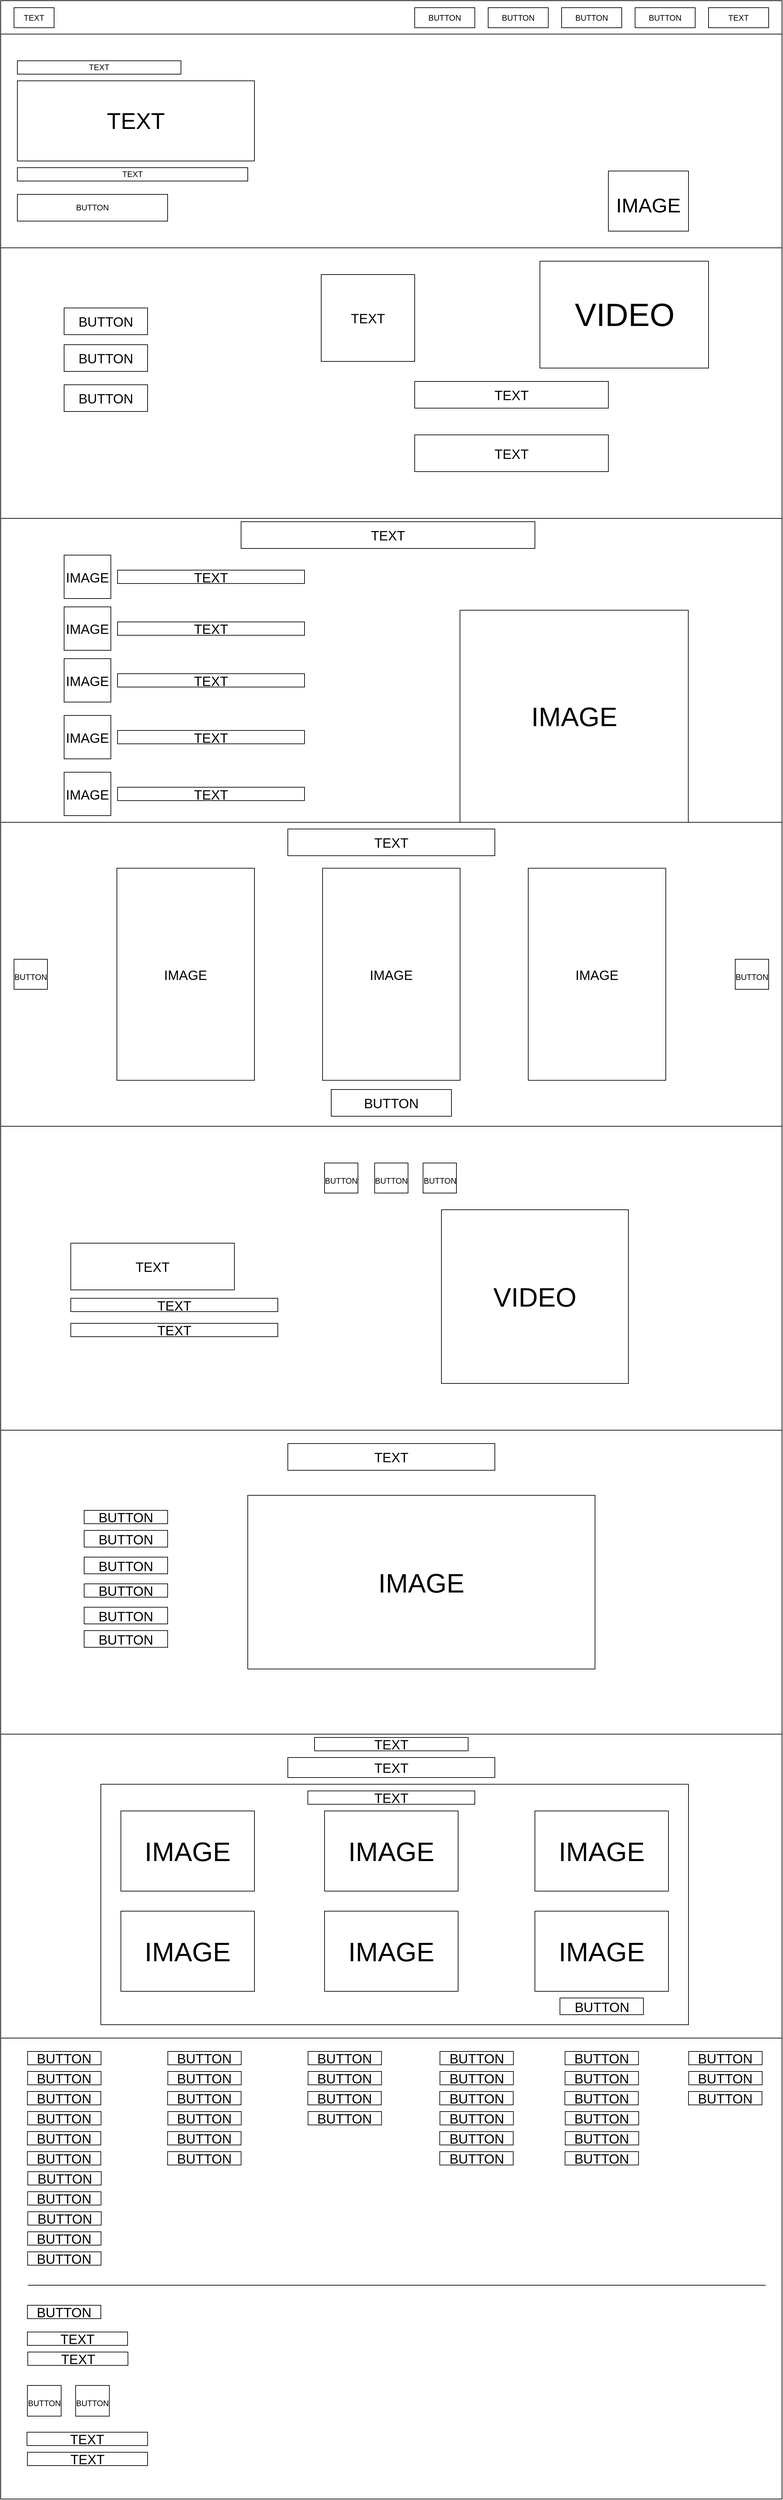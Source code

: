 <mxfile version="21.5.0" type="device">
  <diagram name="Страница 1" id="lVOjMPqvB3OVgL1nsw0Q">
    <mxGraphModel dx="1800" dy="958" grid="1" gridSize="10" guides="1" tooltips="1" connect="1" arrows="1" fold="1" page="1" pageScale="1" pageWidth="827" pageHeight="1169" math="0" shadow="0">
      <root>
        <mxCell id="0" />
        <mxCell id="1" parent="0" />
        <mxCell id="rLwI7hU8ghGMNSgPjJ39-1" value="" style="rounded=0;whiteSpace=wrap;html=1;" parent="1" vertex="1">
          <mxGeometry x="80" y="70" width="1170" height="51" as="geometry" />
        </mxCell>
        <mxCell id="rLwI7hU8ghGMNSgPjJ39-2" value="TEXT" style="rounded=0;whiteSpace=wrap;html=1;" parent="1" vertex="1">
          <mxGeometry x="100" y="80.5" width="60" height="30" as="geometry" />
        </mxCell>
        <mxCell id="rLwI7hU8ghGMNSgPjJ39-8" value="BUTTON" style="rounded=0;whiteSpace=wrap;html=1;" parent="1" vertex="1">
          <mxGeometry x="1030" y="80.5" width="90" height="30" as="geometry" />
        </mxCell>
        <mxCell id="rLwI7hU8ghGMNSgPjJ39-9" value="BUTTON" style="rounded=0;whiteSpace=wrap;html=1;" parent="1" vertex="1">
          <mxGeometry x="920" y="80.5" width="90" height="30" as="geometry" />
        </mxCell>
        <mxCell id="rLwI7hU8ghGMNSgPjJ39-10" value="" style="rounded=0;whiteSpace=wrap;html=1;" parent="1" vertex="1">
          <mxGeometry x="80" y="120" width="1170" height="320" as="geometry" />
        </mxCell>
        <mxCell id="rLwI7hU8ghGMNSgPjJ39-11" value="TEXT" style="rounded=0;whiteSpace=wrap;html=1;fontSize=34;" parent="1" vertex="1">
          <mxGeometry x="105" y="190" width="355" height="120" as="geometry" />
        </mxCell>
        <mxCell id="rLwI7hU8ghGMNSgPjJ39-12" value="TEXT" style="rounded=0;whiteSpace=wrap;html=1;" parent="1" vertex="1">
          <mxGeometry x="105" y="320" width="345" height="20" as="geometry" />
        </mxCell>
        <mxCell id="rLwI7hU8ghGMNSgPjJ39-13" value="BUTTON" style="rounded=0;whiteSpace=wrap;html=1;" parent="1" vertex="1">
          <mxGeometry x="105" y="360" width="225" height="40" as="geometry" />
        </mxCell>
        <mxCell id="rLwI7hU8ghGMNSgPjJ39-14" value="&lt;font style=&quot;font-size: 30px;&quot;&gt;IMAGE&lt;/font&gt;" style="rounded=0;whiteSpace=wrap;html=1;fontSize=48;" parent="1" vertex="1">
          <mxGeometry x="990" y="325" width="120" height="90" as="geometry" />
        </mxCell>
        <mxCell id="rLwI7hU8ghGMNSgPjJ39-16" value="" style="rounded=0;whiteSpace=wrap;html=1;" parent="1" vertex="1">
          <mxGeometry x="80" y="440" width="1170" height="405" as="geometry" />
        </mxCell>
        <mxCell id="rLwI7hU8ghGMNSgPjJ39-17" value="VIDEO" style="rounded=0;whiteSpace=wrap;html=1;fontSize=48;" parent="1" vertex="1">
          <mxGeometry x="887.5" y="460" width="252.5" height="160" as="geometry" />
        </mxCell>
        <mxCell id="rLwI7hU8ghGMNSgPjJ39-20" value="BUTTON" style="rounded=0;whiteSpace=wrap;html=1;fontSize=20;" parent="1" vertex="1">
          <mxGeometry x="175" y="585" width="125" height="40" as="geometry" />
        </mxCell>
        <mxCell id="rLwI7hU8ghGMNSgPjJ39-21" value="TEXT" style="rounded=0;whiteSpace=wrap;html=1;fontSize=20;" parent="1" vertex="1">
          <mxGeometry x="700" y="640" width="290" height="40" as="geometry" />
        </mxCell>
        <mxCell id="rLwI7hU8ghGMNSgPjJ39-22" value="TEXT" style="rounded=0;whiteSpace=wrap;html=1;fontSize=20;" parent="1" vertex="1">
          <mxGeometry x="560" y="480" width="140" height="130" as="geometry" />
        </mxCell>
        <mxCell id="rLwI7hU8ghGMNSgPjJ39-25" value="TEXT" style="rounded=0;whiteSpace=wrap;html=1;fontSize=20;" parent="1" vertex="1">
          <mxGeometry x="700" y="720" width="290" height="55" as="geometry" />
        </mxCell>
        <mxCell id="YNnDj2XPzIRengbEFi6l-1" value="BUTTON" style="rounded=0;whiteSpace=wrap;html=1;" vertex="1" parent="1">
          <mxGeometry x="810" y="80.5" width="90" height="30" as="geometry" />
        </mxCell>
        <mxCell id="YNnDj2XPzIRengbEFi6l-2" value="BUTTON" style="rounded=0;whiteSpace=wrap;html=1;" vertex="1" parent="1">
          <mxGeometry x="700" y="80.5" width="90" height="30" as="geometry" />
        </mxCell>
        <mxCell id="YNnDj2XPzIRengbEFi6l-3" value="TEXT" style="rounded=0;whiteSpace=wrap;html=1;" vertex="1" parent="1">
          <mxGeometry x="1140" y="80.5" width="90" height="30" as="geometry" />
        </mxCell>
        <mxCell id="YNnDj2XPzIRengbEFi6l-4" value="TEXT" style="rounded=0;whiteSpace=wrap;html=1;" vertex="1" parent="1">
          <mxGeometry x="105" y="160" width="245" height="20" as="geometry" />
        </mxCell>
        <mxCell id="YNnDj2XPzIRengbEFi6l-5" value="BUTTON" style="rounded=0;whiteSpace=wrap;html=1;fontSize=20;" vertex="1" parent="1">
          <mxGeometry x="175" y="645" width="125" height="40" as="geometry" />
        </mxCell>
        <mxCell id="YNnDj2XPzIRengbEFi6l-6" value="BUTTON" style="rounded=0;whiteSpace=wrap;html=1;fontSize=20;" vertex="1" parent="1">
          <mxGeometry x="175" y="530" width="125" height="40" as="geometry" />
        </mxCell>
        <mxCell id="YNnDj2XPzIRengbEFi6l-9" value="" style="rounded=0;whiteSpace=wrap;html=1;" vertex="1" parent="1">
          <mxGeometry x="80" y="845" width="1170" height="455" as="geometry" />
        </mxCell>
        <mxCell id="YNnDj2XPzIRengbEFi6l-10" value="TEXT" style="rounded=0;whiteSpace=wrap;html=1;fontSize=20;" vertex="1" parent="1">
          <mxGeometry x="255" y="1000" width="280" height="20" as="geometry" />
        </mxCell>
        <mxCell id="YNnDj2XPzIRengbEFi6l-11" value="IMAGE" style="rounded=0;whiteSpace=wrap;html=1;fontSize=20;" vertex="1" parent="1">
          <mxGeometry x="175" y="977.5" width="70" height="65" as="geometry" />
        </mxCell>
        <mxCell id="YNnDj2XPzIRengbEFi6l-12" value="TEXT" style="rounded=0;whiteSpace=wrap;html=1;fontSize=20;" vertex="1" parent="1">
          <mxGeometry x="440" y="850" width="440" height="40" as="geometry" />
        </mxCell>
        <mxCell id="YNnDj2XPzIRengbEFi6l-13" value="TEXT" style="rounded=0;whiteSpace=wrap;html=1;fontSize=20;" vertex="1" parent="1">
          <mxGeometry x="255" y="1077.5" width="280" height="20" as="geometry" />
        </mxCell>
        <mxCell id="YNnDj2XPzIRengbEFi6l-14" value="IMAGE" style="rounded=0;whiteSpace=wrap;html=1;fontSize=20;" vertex="1" parent="1">
          <mxGeometry x="175" y="1055" width="70" height="65" as="geometry" />
        </mxCell>
        <mxCell id="YNnDj2XPzIRengbEFi6l-15" value="TEXT" style="rounded=0;whiteSpace=wrap;html=1;fontSize=20;" vertex="1" parent="1">
          <mxGeometry x="255" y="1162.5" width="280" height="20" as="geometry" />
        </mxCell>
        <mxCell id="YNnDj2XPzIRengbEFi6l-16" value="IMAGE" style="rounded=0;whiteSpace=wrap;html=1;fontSize=20;" vertex="1" parent="1">
          <mxGeometry x="175" y="1140" width="70" height="65" as="geometry" />
        </mxCell>
        <mxCell id="YNnDj2XPzIRengbEFi6l-17" value="TEXT" style="rounded=0;whiteSpace=wrap;html=1;fontSize=20;" vertex="1" parent="1">
          <mxGeometry x="255" y="1247.5" width="280" height="20" as="geometry" />
        </mxCell>
        <mxCell id="YNnDj2XPzIRengbEFi6l-18" value="IMAGE" style="rounded=0;whiteSpace=wrap;html=1;fontSize=20;" vertex="1" parent="1">
          <mxGeometry x="175" y="1225" width="70" height="65" as="geometry" />
        </mxCell>
        <mxCell id="YNnDj2XPzIRengbEFi6l-19" value="TEXT" style="rounded=0;whiteSpace=wrap;html=1;fontSize=20;" vertex="1" parent="1">
          <mxGeometry x="255" y="922.5" width="280" height="20" as="geometry" />
        </mxCell>
        <mxCell id="YNnDj2XPzIRengbEFi6l-20" value="IMAGE" style="rounded=0;whiteSpace=wrap;html=1;fontSize=20;" vertex="1" parent="1">
          <mxGeometry x="175" y="900" width="70" height="65" as="geometry" />
        </mxCell>
        <mxCell id="YNnDj2XPzIRengbEFi6l-22" value="&lt;font style=&quot;font-size: 40px;&quot;&gt;IMAGE&lt;/font&gt;" style="rounded=0;whiteSpace=wrap;html=1;fontSize=20;" vertex="1" parent="1">
          <mxGeometry x="767.78" y="982.5" width="341.93" height="317.5" as="geometry" />
        </mxCell>
        <mxCell id="YNnDj2XPzIRengbEFi6l-23" value="" style="rounded=0;whiteSpace=wrap;html=1;" vertex="1" parent="1">
          <mxGeometry x="80" y="1300" width="1170" height="455" as="geometry" />
        </mxCell>
        <mxCell id="YNnDj2XPzIRengbEFi6l-24" value="TEXT" style="rounded=0;whiteSpace=wrap;html=1;fontSize=20;" vertex="1" parent="1">
          <mxGeometry x="510" y="1310" width="310" height="40" as="geometry" />
        </mxCell>
        <mxCell id="YNnDj2XPzIRengbEFi6l-25" value="&lt;font style=&quot;font-size: 12px;&quot;&gt;BUTTON&lt;/font&gt;" style="rounded=0;whiteSpace=wrap;html=1;fontSize=20;" vertex="1" parent="1">
          <mxGeometry x="100" y="1505" width="50" height="45" as="geometry" />
        </mxCell>
        <mxCell id="YNnDj2XPzIRengbEFi6l-26" value="&lt;font style=&quot;font-size: 12px;&quot;&gt;BUTTON&lt;/font&gt;" style="rounded=0;whiteSpace=wrap;html=1;fontSize=20;" vertex="1" parent="1">
          <mxGeometry x="1180" y="1505" width="50" height="45" as="geometry" />
        </mxCell>
        <mxCell id="YNnDj2XPzIRengbEFi6l-27" value="IMAGE" style="rounded=0;whiteSpace=wrap;html=1;fontSize=20;" vertex="1" parent="1">
          <mxGeometry x="254.04" y="1368.75" width="205.96" height="317.5" as="geometry" />
        </mxCell>
        <mxCell id="YNnDj2XPzIRengbEFi6l-28" value="IMAGE" style="rounded=0;whiteSpace=wrap;html=1;fontSize=20;" vertex="1" parent="1">
          <mxGeometry x="562.02" y="1368.75" width="205.96" height="317.5" as="geometry" />
        </mxCell>
        <mxCell id="YNnDj2XPzIRengbEFi6l-29" value="IMAGE" style="rounded=0;whiteSpace=wrap;html=1;fontSize=20;" vertex="1" parent="1">
          <mxGeometry x="870" y="1368.75" width="205.96" height="317.5" as="geometry" />
        </mxCell>
        <mxCell id="YNnDj2XPzIRengbEFi6l-30" value="BUTTON" style="rounded=0;whiteSpace=wrap;html=1;fontSize=20;" vertex="1" parent="1">
          <mxGeometry x="575" y="1700" width="180" height="40" as="geometry" />
        </mxCell>
        <mxCell id="YNnDj2XPzIRengbEFi6l-31" value="" style="rounded=0;whiteSpace=wrap;html=1;" vertex="1" parent="1">
          <mxGeometry x="80" y="1755" width="1170" height="455" as="geometry" />
        </mxCell>
        <mxCell id="YNnDj2XPzIRengbEFi6l-32" value="&lt;font style=&quot;font-size: 12px;&quot;&gt;BUTTON&lt;/font&gt;" style="rounded=0;whiteSpace=wrap;html=1;fontSize=20;" vertex="1" parent="1">
          <mxGeometry x="640" y="1810" width="50" height="45" as="geometry" />
        </mxCell>
        <mxCell id="YNnDj2XPzIRengbEFi6l-33" value="&lt;font style=&quot;font-size: 12px;&quot;&gt;BUTTON&lt;/font&gt;" style="rounded=0;whiteSpace=wrap;html=1;fontSize=20;" vertex="1" parent="1">
          <mxGeometry x="565" y="1810" width="50" height="45" as="geometry" />
        </mxCell>
        <mxCell id="YNnDj2XPzIRengbEFi6l-34" value="&lt;font style=&quot;font-size: 12px;&quot;&gt;BUTTON&lt;/font&gt;" style="rounded=0;whiteSpace=wrap;html=1;fontSize=20;" vertex="1" parent="1">
          <mxGeometry x="712.5" y="1810" width="50" height="45" as="geometry" />
        </mxCell>
        <mxCell id="YNnDj2XPzIRengbEFi6l-35" value="TEXT" style="rounded=0;whiteSpace=wrap;html=1;fontSize=20;" vertex="1" parent="1">
          <mxGeometry x="185" y="1930" width="245" height="70" as="geometry" />
        </mxCell>
        <mxCell id="YNnDj2XPzIRengbEFi6l-36" value="TEXT" style="rounded=0;whiteSpace=wrap;html=1;fontSize=20;" vertex="1" parent="1">
          <mxGeometry x="185" y="2050" width="310" height="20" as="geometry" />
        </mxCell>
        <mxCell id="YNnDj2XPzIRengbEFi6l-37" value="TEXT" style="rounded=0;whiteSpace=wrap;html=1;fontSize=20;" vertex="1" parent="1">
          <mxGeometry x="185" y="2012.5" width="310" height="20" as="geometry" />
        </mxCell>
        <mxCell id="YNnDj2XPzIRengbEFi6l-38" value="&lt;font style=&quot;font-size: 40px;&quot;&gt;VIDEO&lt;/font&gt;" style="rounded=0;whiteSpace=wrap;html=1;fontSize=20;" vertex="1" parent="1">
          <mxGeometry x="740" y="1880" width="280.01" height="260" as="geometry" />
        </mxCell>
        <mxCell id="YNnDj2XPzIRengbEFi6l-39" value="" style="rounded=0;whiteSpace=wrap;html=1;" vertex="1" parent="1">
          <mxGeometry x="80" y="2210" width="1170" height="455" as="geometry" />
        </mxCell>
        <mxCell id="YNnDj2XPzIRengbEFi6l-40" value="TEXT" style="rounded=0;whiteSpace=wrap;html=1;fontSize=20;" vertex="1" parent="1">
          <mxGeometry x="510" y="2230" width="310" height="40" as="geometry" />
        </mxCell>
        <mxCell id="YNnDj2XPzIRengbEFi6l-41" value="BUTTON" style="rounded=0;whiteSpace=wrap;html=1;fontSize=20;" vertex="1" parent="1">
          <mxGeometry x="205" y="2360" width="125" height="25" as="geometry" />
        </mxCell>
        <mxCell id="YNnDj2XPzIRengbEFi6l-42" value="BUTTON" style="rounded=0;whiteSpace=wrap;html=1;fontSize=20;" vertex="1" parent="1">
          <mxGeometry x="205" y="2400" width="125" height="25" as="geometry" />
        </mxCell>
        <mxCell id="YNnDj2XPzIRengbEFi6l-43" value="BUTTON" style="rounded=0;whiteSpace=wrap;html=1;fontSize=20;" vertex="1" parent="1">
          <mxGeometry x="205" y="2330" width="125" height="20" as="geometry" />
        </mxCell>
        <mxCell id="YNnDj2XPzIRengbEFi6l-44" value="BUTTON" style="rounded=0;whiteSpace=wrap;html=1;fontSize=20;" vertex="1" parent="1">
          <mxGeometry x="205" y="2475" width="125" height="25" as="geometry" />
        </mxCell>
        <mxCell id="YNnDj2XPzIRengbEFi6l-45" value="BUTTON" style="rounded=0;whiteSpace=wrap;html=1;fontSize=20;" vertex="1" parent="1">
          <mxGeometry x="205" y="2510" width="125" height="25" as="geometry" />
        </mxCell>
        <mxCell id="YNnDj2XPzIRengbEFi6l-46" value="BUTTON" style="rounded=0;whiteSpace=wrap;html=1;fontSize=20;" vertex="1" parent="1">
          <mxGeometry x="205" y="2440" width="125" height="20" as="geometry" />
        </mxCell>
        <mxCell id="YNnDj2XPzIRengbEFi6l-48" value="&lt;font style=&quot;font-size: 40px;&quot;&gt;IMAGE&lt;/font&gt;" style="rounded=0;whiteSpace=wrap;html=1;fontSize=20;" vertex="1" parent="1">
          <mxGeometry x="450" y="2307.5" width="520" height="260" as="geometry" />
        </mxCell>
        <mxCell id="YNnDj2XPzIRengbEFi6l-49" value="" style="rounded=0;whiteSpace=wrap;html=1;" vertex="1" parent="1">
          <mxGeometry x="80" y="2665" width="1170" height="455" as="geometry" />
        </mxCell>
        <mxCell id="YNnDj2XPzIRengbEFi6l-50" value="TEXT" style="rounded=0;whiteSpace=wrap;html=1;fontSize=20;" vertex="1" parent="1">
          <mxGeometry x="510" y="2700" width="310" height="30" as="geometry" />
        </mxCell>
        <mxCell id="YNnDj2XPzIRengbEFi6l-51" value="TEXT" style="rounded=0;whiteSpace=wrap;html=1;fontSize=20;" vertex="1" parent="1">
          <mxGeometry x="550" y="2670" width="230" height="20" as="geometry" />
        </mxCell>
        <mxCell id="YNnDj2XPzIRengbEFi6l-52" value="" style="rounded=0;whiteSpace=wrap;html=1;fontSize=20;" vertex="1" parent="1">
          <mxGeometry x="230" y="2740" width="880" height="360" as="geometry" />
        </mxCell>
        <mxCell id="YNnDj2XPzIRengbEFi6l-53" value="&lt;font style=&quot;font-size: 40px;&quot;&gt;IMAGE&lt;/font&gt;" style="rounded=0;whiteSpace=wrap;html=1;fontSize=20;" vertex="1" parent="1">
          <mxGeometry x="260" y="2780" width="200" height="120" as="geometry" />
        </mxCell>
        <mxCell id="YNnDj2XPzIRengbEFi6l-54" value="&lt;font style=&quot;font-size: 40px;&quot;&gt;IMAGE&lt;/font&gt;" style="rounded=0;whiteSpace=wrap;html=1;fontSize=20;" vertex="1" parent="1">
          <mxGeometry x="565" y="2780" width="200" height="120" as="geometry" />
        </mxCell>
        <mxCell id="YNnDj2XPzIRengbEFi6l-55" value="&lt;font style=&quot;font-size: 40px;&quot;&gt;IMAGE&lt;/font&gt;" style="rounded=0;whiteSpace=wrap;html=1;fontSize=20;" vertex="1" parent="1">
          <mxGeometry x="565" y="2930" width="200" height="120" as="geometry" />
        </mxCell>
        <mxCell id="YNnDj2XPzIRengbEFi6l-56" value="&lt;font style=&quot;font-size: 40px;&quot;&gt;IMAGE&lt;/font&gt;" style="rounded=0;whiteSpace=wrap;html=1;fontSize=20;" vertex="1" parent="1">
          <mxGeometry x="260" y="2930" width="200" height="120" as="geometry" />
        </mxCell>
        <mxCell id="YNnDj2XPzIRengbEFi6l-57" value="&lt;font style=&quot;font-size: 40px;&quot;&gt;IMAGE&lt;/font&gt;" style="rounded=0;whiteSpace=wrap;html=1;fontSize=20;" vertex="1" parent="1">
          <mxGeometry x="880" y="2780" width="200" height="120" as="geometry" />
        </mxCell>
        <mxCell id="YNnDj2XPzIRengbEFi6l-58" value="&lt;font style=&quot;font-size: 40px;&quot;&gt;IMAGE&lt;/font&gt;" style="rounded=0;whiteSpace=wrap;html=1;fontSize=20;" vertex="1" parent="1">
          <mxGeometry x="880" y="2930" width="200" height="120" as="geometry" />
        </mxCell>
        <mxCell id="YNnDj2XPzIRengbEFi6l-59" value="BUTTON" style="rounded=0;whiteSpace=wrap;html=1;fontSize=20;" vertex="1" parent="1">
          <mxGeometry x="917.5" y="3060" width="125" height="25" as="geometry" />
        </mxCell>
        <mxCell id="YNnDj2XPzIRengbEFi6l-60" value="TEXT" style="rounded=0;whiteSpace=wrap;html=1;fontSize=20;" vertex="1" parent="1">
          <mxGeometry x="540" y="2750" width="250" height="20" as="geometry" />
        </mxCell>
        <mxCell id="YNnDj2XPzIRengbEFi6l-61" value="" style="rounded=0;whiteSpace=wrap;html=1;" vertex="1" parent="1">
          <mxGeometry x="80" y="3120" width="1170" height="690" as="geometry" />
        </mxCell>
        <mxCell id="YNnDj2XPzIRengbEFi6l-62" value="BUTTON" style="rounded=0;whiteSpace=wrap;html=1;fontSize=20;" vertex="1" parent="1">
          <mxGeometry x="120.29" y="3140" width="110" height="20" as="geometry" />
        </mxCell>
        <mxCell id="YNnDj2XPzIRengbEFi6l-63" value="BUTTON" style="rounded=0;whiteSpace=wrap;html=1;fontSize=20;" vertex="1" parent="1">
          <mxGeometry x="330.29" y="3140" width="110" height="20" as="geometry" />
        </mxCell>
        <mxCell id="YNnDj2XPzIRengbEFi6l-64" value="BUTTON" style="rounded=0;whiteSpace=wrap;html=1;fontSize=20;" vertex="1" parent="1">
          <mxGeometry x="540.29" y="3140" width="110" height="20" as="geometry" />
        </mxCell>
        <mxCell id="YNnDj2XPzIRengbEFi6l-66" value="BUTTON" style="rounded=0;whiteSpace=wrap;html=1;fontSize=20;" vertex="1" parent="1">
          <mxGeometry x="737.79" y="3140" width="110" height="20" as="geometry" />
        </mxCell>
        <mxCell id="YNnDj2XPzIRengbEFi6l-67" value="BUTTON" style="rounded=0;whiteSpace=wrap;html=1;fontSize=20;" vertex="1" parent="1">
          <mxGeometry x="1110.29" y="3140" width="110" height="20" as="geometry" />
        </mxCell>
        <mxCell id="YNnDj2XPzIRengbEFi6l-69" value="BUTTON" style="rounded=0;whiteSpace=wrap;html=1;fontSize=20;" vertex="1" parent="1">
          <mxGeometry x="120.29" y="3170" width="110" height="20" as="geometry" />
        </mxCell>
        <mxCell id="YNnDj2XPzIRengbEFi6l-70" value="BUTTON" style="rounded=0;whiteSpace=wrap;html=1;fontSize=20;" vertex="1" parent="1">
          <mxGeometry x="330.29" y="3170" width="110" height="20" as="geometry" />
        </mxCell>
        <mxCell id="YNnDj2XPzIRengbEFi6l-71" value="BUTTON" style="rounded=0;whiteSpace=wrap;html=1;fontSize=20;" vertex="1" parent="1">
          <mxGeometry x="540.29" y="3170" width="110" height="20" as="geometry" />
        </mxCell>
        <mxCell id="YNnDj2XPzIRengbEFi6l-72" value="BUTTON" style="rounded=0;whiteSpace=wrap;html=1;fontSize=20;" vertex="1" parent="1">
          <mxGeometry x="737.79" y="3170" width="110" height="20" as="geometry" />
        </mxCell>
        <mxCell id="YNnDj2XPzIRengbEFi6l-73" value="BUTTON" style="rounded=0;whiteSpace=wrap;html=1;fontSize=20;" vertex="1" parent="1">
          <mxGeometry x="1110.29" y="3170" width="110" height="20" as="geometry" />
        </mxCell>
        <mxCell id="YNnDj2XPzIRengbEFi6l-74" value="BUTTON" style="rounded=0;whiteSpace=wrap;html=1;fontSize=20;" vertex="1" parent="1">
          <mxGeometry x="120.0" y="3200" width="110" height="20" as="geometry" />
        </mxCell>
        <mxCell id="YNnDj2XPzIRengbEFi6l-75" value="BUTTON" style="rounded=0;whiteSpace=wrap;html=1;fontSize=20;" vertex="1" parent="1">
          <mxGeometry x="330" y="3200" width="110" height="20" as="geometry" />
        </mxCell>
        <mxCell id="YNnDj2XPzIRengbEFi6l-76" value="BUTTON" style="rounded=0;whiteSpace=wrap;html=1;fontSize=20;" vertex="1" parent="1">
          <mxGeometry x="540" y="3200" width="110" height="20" as="geometry" />
        </mxCell>
        <mxCell id="YNnDj2XPzIRengbEFi6l-77" value="BUTTON" style="rounded=0;whiteSpace=wrap;html=1;fontSize=20;" vertex="1" parent="1">
          <mxGeometry x="737.5" y="3200" width="110" height="20" as="geometry" />
        </mxCell>
        <mxCell id="YNnDj2XPzIRengbEFi6l-78" value="BUTTON" style="rounded=0;whiteSpace=wrap;html=1;fontSize=20;" vertex="1" parent="1">
          <mxGeometry x="1110" y="3200" width="110" height="20" as="geometry" />
        </mxCell>
        <mxCell id="YNnDj2XPzIRengbEFi6l-79" value="BUTTON" style="rounded=0;whiteSpace=wrap;html=1;fontSize=20;" vertex="1" parent="1">
          <mxGeometry x="120.29" y="3230" width="110" height="20" as="geometry" />
        </mxCell>
        <mxCell id="YNnDj2XPzIRengbEFi6l-80" value="BUTTON" style="rounded=0;whiteSpace=wrap;html=1;fontSize=20;" vertex="1" parent="1">
          <mxGeometry x="330.29" y="3230" width="110" height="20" as="geometry" />
        </mxCell>
        <mxCell id="YNnDj2XPzIRengbEFi6l-81" value="BUTTON" style="rounded=0;whiteSpace=wrap;html=1;fontSize=20;" vertex="1" parent="1">
          <mxGeometry x="540.29" y="3230" width="110" height="20" as="geometry" />
        </mxCell>
        <mxCell id="YNnDj2XPzIRengbEFi6l-82" value="BUTTON" style="rounded=0;whiteSpace=wrap;html=1;fontSize=20;" vertex="1" parent="1">
          <mxGeometry x="737.79" y="3230" width="110" height="20" as="geometry" />
        </mxCell>
        <mxCell id="YNnDj2XPzIRengbEFi6l-84" value="BUTTON" style="rounded=0;whiteSpace=wrap;html=1;fontSize=20;" vertex="1" parent="1">
          <mxGeometry x="120.0" y="3260" width="110" height="20" as="geometry" />
        </mxCell>
        <mxCell id="YNnDj2XPzIRengbEFi6l-85" value="BUTTON" style="rounded=0;whiteSpace=wrap;html=1;fontSize=20;" vertex="1" parent="1">
          <mxGeometry x="330" y="3260" width="110" height="20" as="geometry" />
        </mxCell>
        <mxCell id="YNnDj2XPzIRengbEFi6l-87" value="BUTTON" style="rounded=0;whiteSpace=wrap;html=1;fontSize=20;" vertex="1" parent="1">
          <mxGeometry x="737.5" y="3260" width="110" height="20" as="geometry" />
        </mxCell>
        <mxCell id="YNnDj2XPzIRengbEFi6l-91" value="BUTTON" style="rounded=0;whiteSpace=wrap;html=1;fontSize=20;" vertex="1" parent="1">
          <mxGeometry x="120.0" y="3290" width="110" height="20" as="geometry" />
        </mxCell>
        <mxCell id="YNnDj2XPzIRengbEFi6l-92" value="BUTTON" style="rounded=0;whiteSpace=wrap;html=1;fontSize=20;" vertex="1" parent="1">
          <mxGeometry x="330" y="3290" width="110" height="20" as="geometry" />
        </mxCell>
        <mxCell id="YNnDj2XPzIRengbEFi6l-94" value="BUTTON" style="rounded=0;whiteSpace=wrap;html=1;fontSize=20;" vertex="1" parent="1">
          <mxGeometry x="737.5" y="3290" width="110" height="20" as="geometry" />
        </mxCell>
        <mxCell id="YNnDj2XPzIRengbEFi6l-96" value="BUTTON" style="rounded=0;whiteSpace=wrap;html=1;fontSize=20;" vertex="1" parent="1">
          <mxGeometry x="925.14" y="3140" width="110" height="20" as="geometry" />
        </mxCell>
        <mxCell id="YNnDj2XPzIRengbEFi6l-97" value="BUTTON" style="rounded=0;whiteSpace=wrap;html=1;fontSize=20;" vertex="1" parent="1">
          <mxGeometry x="925.14" y="3170" width="110" height="20" as="geometry" />
        </mxCell>
        <mxCell id="YNnDj2XPzIRengbEFi6l-98" value="BUTTON" style="rounded=0;whiteSpace=wrap;html=1;fontSize=20;" vertex="1" parent="1">
          <mxGeometry x="924.85" y="3200" width="110" height="20" as="geometry" />
        </mxCell>
        <mxCell id="YNnDj2XPzIRengbEFi6l-99" value="BUTTON" style="rounded=0;whiteSpace=wrap;html=1;fontSize=20;" vertex="1" parent="1">
          <mxGeometry x="925.43" y="3230" width="110" height="20" as="geometry" />
        </mxCell>
        <mxCell id="YNnDj2XPzIRengbEFi6l-100" value="BUTTON" style="rounded=0;whiteSpace=wrap;html=1;fontSize=20;" vertex="1" parent="1">
          <mxGeometry x="925.43" y="3260" width="110" height="20" as="geometry" />
        </mxCell>
        <mxCell id="YNnDj2XPzIRengbEFi6l-101" value="BUTTON" style="rounded=0;whiteSpace=wrap;html=1;fontSize=20;" vertex="1" parent="1">
          <mxGeometry x="925.14" y="3290" width="110" height="20" as="geometry" />
        </mxCell>
        <mxCell id="YNnDj2XPzIRengbEFi6l-102" value="BUTTON" style="rounded=0;whiteSpace=wrap;html=1;fontSize=20;" vertex="1" parent="1">
          <mxGeometry x="120.58" y="3320" width="110" height="20" as="geometry" />
        </mxCell>
        <mxCell id="YNnDj2XPzIRengbEFi6l-103" value="BUTTON" style="rounded=0;whiteSpace=wrap;html=1;fontSize=20;" vertex="1" parent="1">
          <mxGeometry x="120.29" y="3350" width="110" height="20" as="geometry" />
        </mxCell>
        <mxCell id="YNnDj2XPzIRengbEFi6l-104" value="BUTTON" style="rounded=0;whiteSpace=wrap;html=1;fontSize=20;" vertex="1" parent="1">
          <mxGeometry x="120.58" y="3380" width="110" height="20" as="geometry" />
        </mxCell>
        <mxCell id="YNnDj2XPzIRengbEFi6l-105" value="BUTTON" style="rounded=0;whiteSpace=wrap;html=1;fontSize=20;" vertex="1" parent="1">
          <mxGeometry x="120.29" y="3410" width="110" height="20" as="geometry" />
        </mxCell>
        <mxCell id="YNnDj2XPzIRengbEFi6l-106" value="BUTTON" style="rounded=0;whiteSpace=wrap;html=1;fontSize=20;" vertex="1" parent="1">
          <mxGeometry x="120.29" y="3440" width="110" height="20" as="geometry" />
        </mxCell>
        <mxCell id="YNnDj2XPzIRengbEFi6l-109" value="" style="endArrow=none;html=1;rounded=0;" edge="1" parent="1">
          <mxGeometry width="50" height="50" relative="1" as="geometry">
            <mxPoint x="120.58" y="3490" as="sourcePoint" />
            <mxPoint x="1225.58" y="3490" as="targetPoint" />
          </mxGeometry>
        </mxCell>
        <mxCell id="YNnDj2XPzIRengbEFi6l-111" value="BUTTON" style="rounded=0;whiteSpace=wrap;html=1;fontSize=20;" vertex="1" parent="1">
          <mxGeometry x="120" y="3520" width="110" height="20" as="geometry" />
        </mxCell>
        <mxCell id="YNnDj2XPzIRengbEFi6l-112" value="TEXT" style="rounded=0;whiteSpace=wrap;html=1;fontSize=20;" vertex="1" parent="1">
          <mxGeometry x="120" y="3560" width="150" height="20" as="geometry" />
        </mxCell>
        <mxCell id="YNnDj2XPzIRengbEFi6l-113" value="TEXT" style="rounded=0;whiteSpace=wrap;html=1;fontSize=20;" vertex="1" parent="1">
          <mxGeometry x="120.58" y="3590" width="150" height="20" as="geometry" />
        </mxCell>
        <mxCell id="YNnDj2XPzIRengbEFi6l-114" value="&lt;font style=&quot;font-size: 12px;&quot;&gt;BUTTON&lt;/font&gt;" style="rounded=0;whiteSpace=wrap;html=1;fontSize=20;" vertex="1" parent="1">
          <mxGeometry x="120" y="3640" width="50.58" height="45.98" as="geometry" />
        </mxCell>
        <mxCell id="YNnDj2XPzIRengbEFi6l-116" value="&lt;font style=&quot;font-size: 12px;&quot;&gt;BUTTON&lt;/font&gt;" style="rounded=0;whiteSpace=wrap;html=1;fontSize=20;" vertex="1" parent="1">
          <mxGeometry x="192.21" y="3640" width="50.58" height="45.98" as="geometry" />
        </mxCell>
        <mxCell id="YNnDj2XPzIRengbEFi6l-117" value="TEXT" style="rounded=0;whiteSpace=wrap;html=1;fontSize=20;" vertex="1" parent="1">
          <mxGeometry x="119.42" y="3710" width="180.58" height="20" as="geometry" />
        </mxCell>
        <mxCell id="YNnDj2XPzIRengbEFi6l-118" value="TEXT" style="rounded=0;whiteSpace=wrap;html=1;fontSize=20;" vertex="1" parent="1">
          <mxGeometry x="120" y="3740" width="180" height="20" as="geometry" />
        </mxCell>
      </root>
    </mxGraphModel>
  </diagram>
</mxfile>
